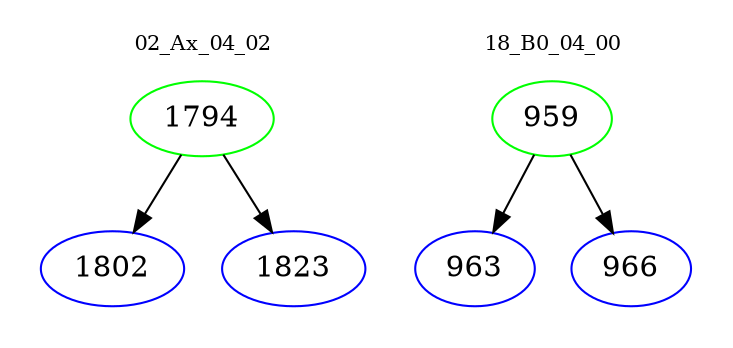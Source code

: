 digraph{
subgraph cluster_0 {
color = white
label = "02_Ax_04_02";
fontsize=10;
T0_1794 [label="1794", color="green"]
T0_1794 -> T0_1802 [color="black"]
T0_1802 [label="1802", color="blue"]
T0_1794 -> T0_1823 [color="black"]
T0_1823 [label="1823", color="blue"]
}
subgraph cluster_1 {
color = white
label = "18_B0_04_00";
fontsize=10;
T1_959 [label="959", color="green"]
T1_959 -> T1_963 [color="black"]
T1_963 [label="963", color="blue"]
T1_959 -> T1_966 [color="black"]
T1_966 [label="966", color="blue"]
}
}
